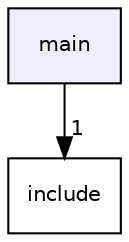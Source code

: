 digraph "/home/maferg/pr2/proyectprepa/mafer/otro/Project-Pr2/Proyecto/sistem.v2/main" {
  compound=true
  node [ fontsize="10", fontname="Helvetica"];
  edge [ labelfontsize="10", labelfontname="Helvetica"];
  dir_5c982d53a68cdbcd421152b4020263a9 [shape=box, label="main", style="filled", fillcolor="#eeeeff", pencolor="black", URL="dir_5c982d53a68cdbcd421152b4020263a9.html"];
  dir_d44c64559bbebec7f509842c48db8b23 [shape=box label="include" URL="dir_d44c64559bbebec7f509842c48db8b23.html"];
  dir_5c982d53a68cdbcd421152b4020263a9->dir_d44c64559bbebec7f509842c48db8b23 [headlabel="1", labeldistance=1.5 headhref="dir_000004_000003.html"];
}
